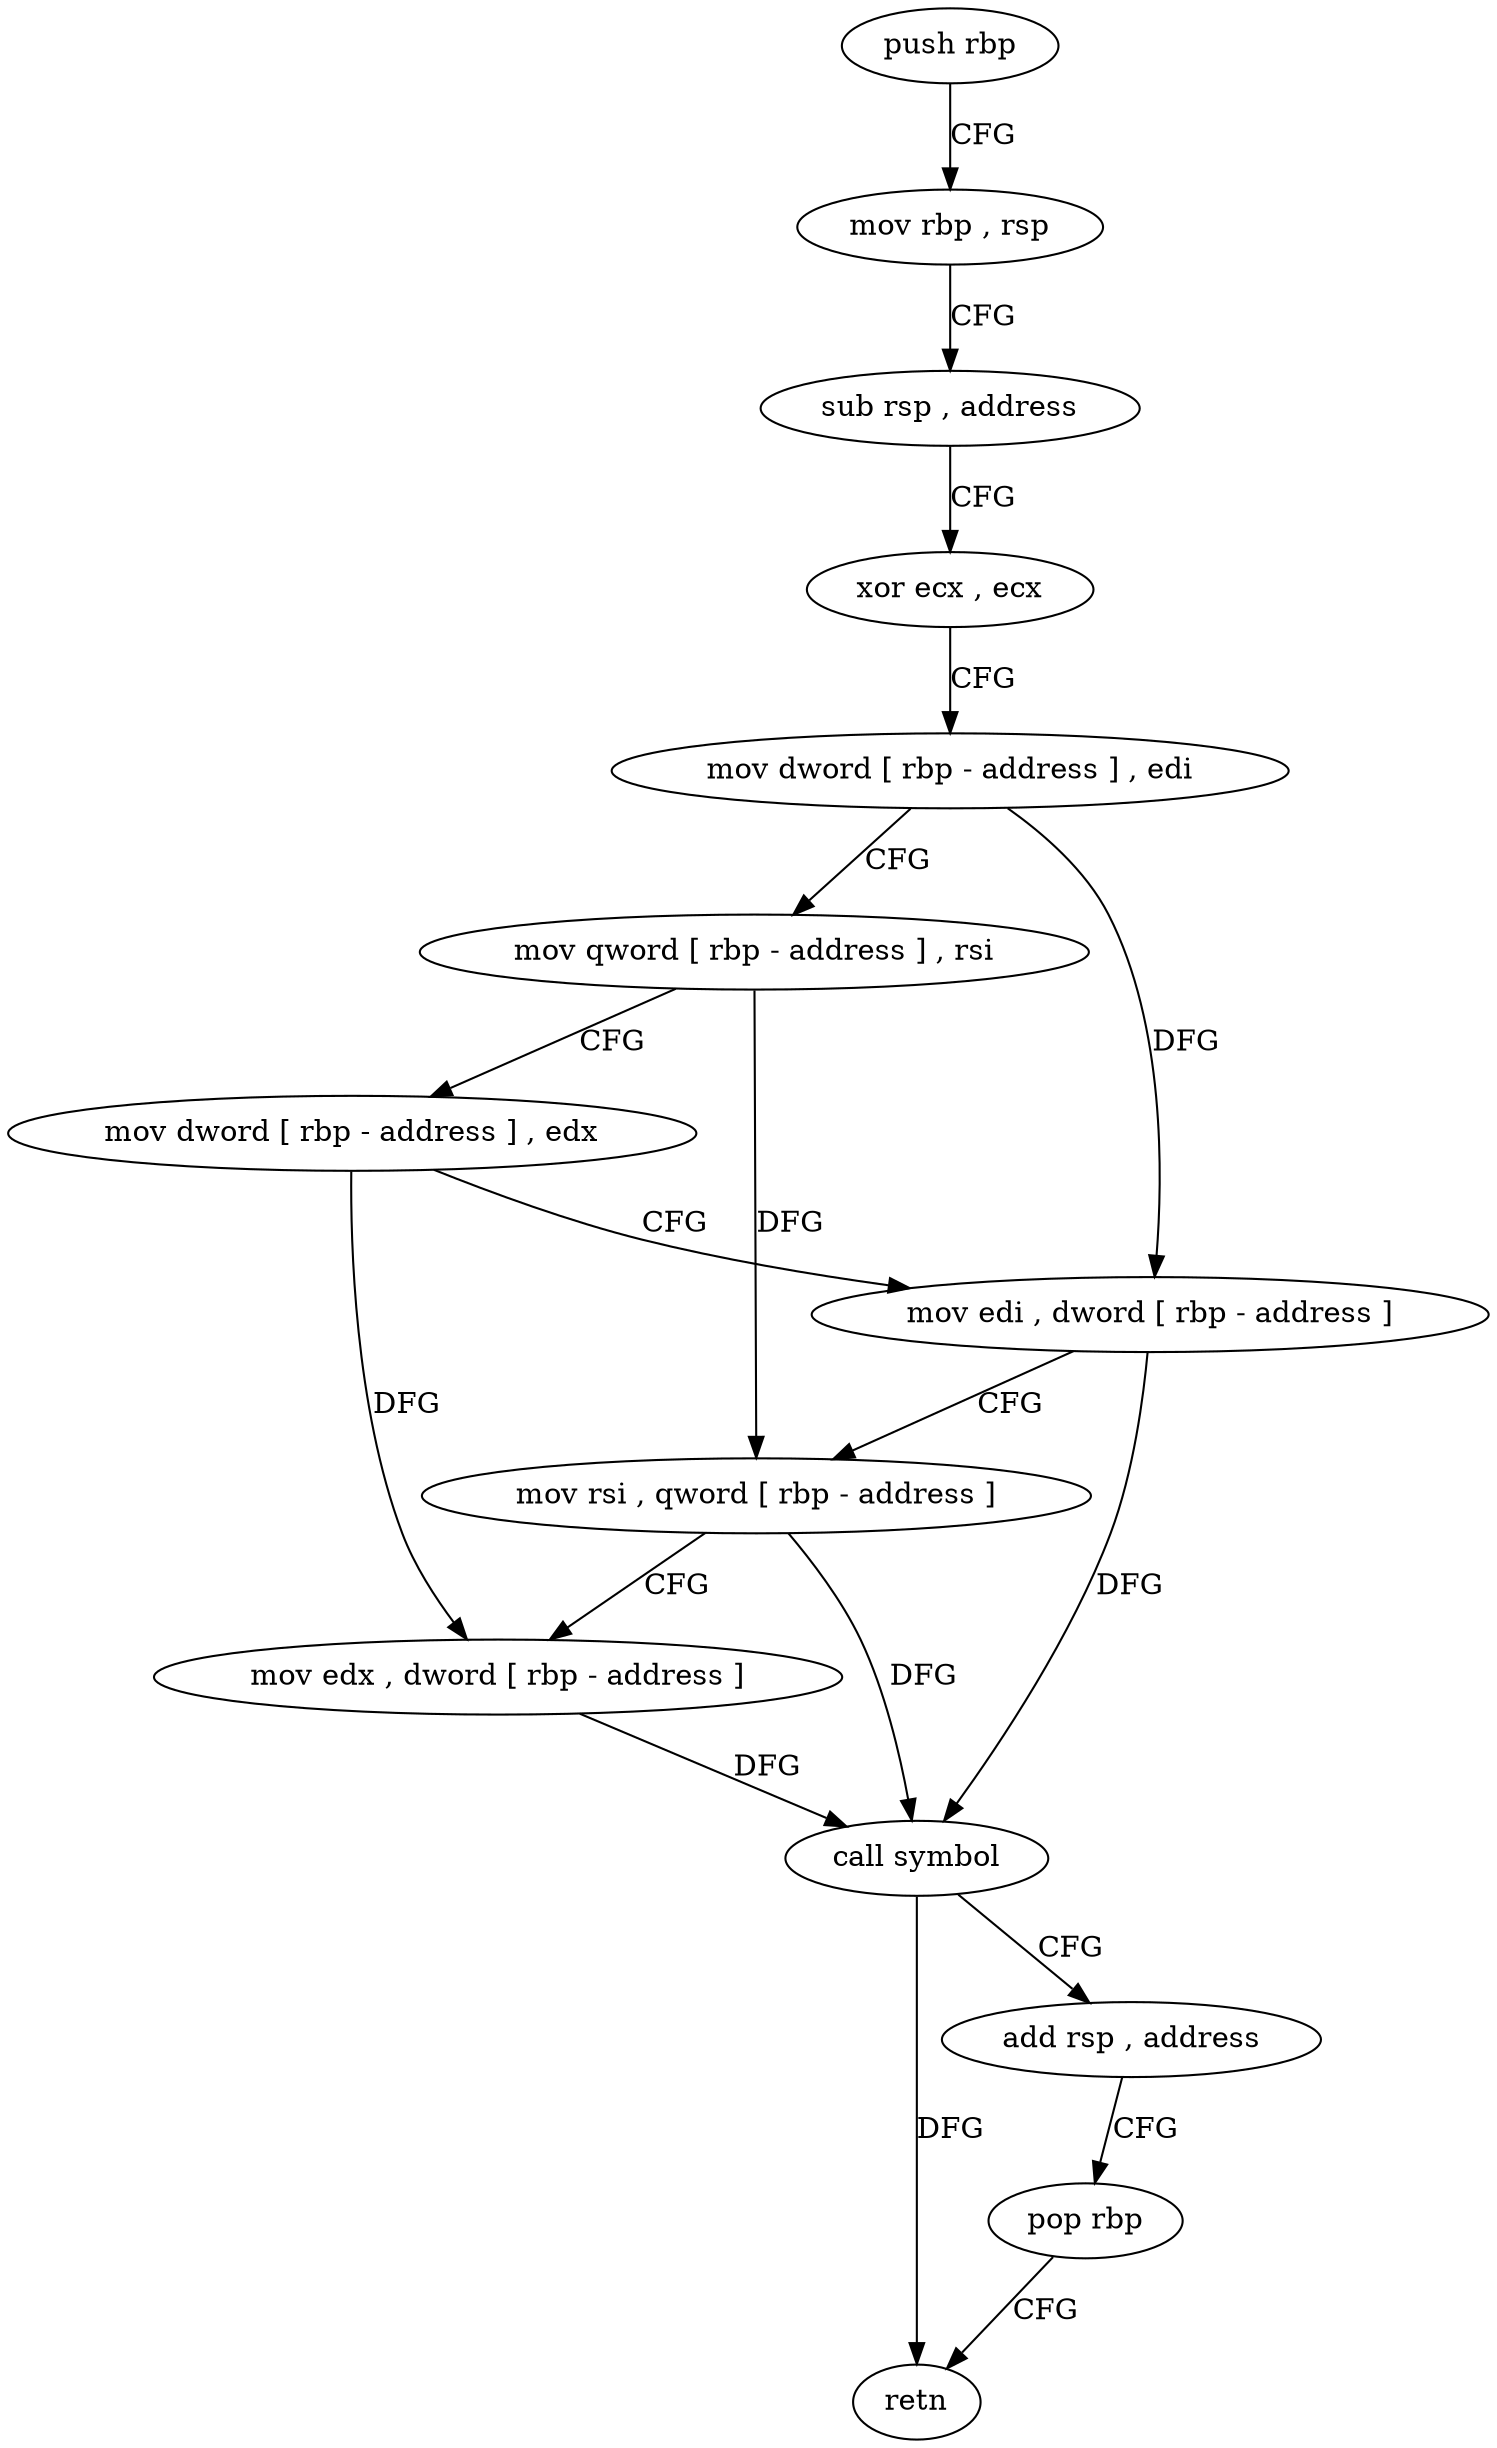 digraph "func" {
"4253008" [label = "push rbp" ]
"4253009" [label = "mov rbp , rsp" ]
"4253012" [label = "sub rsp , address" ]
"4253016" [label = "xor ecx , ecx" ]
"4253018" [label = "mov dword [ rbp - address ] , edi" ]
"4253021" [label = "mov qword [ rbp - address ] , rsi" ]
"4253025" [label = "mov dword [ rbp - address ] , edx" ]
"4253028" [label = "mov edi , dword [ rbp - address ]" ]
"4253031" [label = "mov rsi , qword [ rbp - address ]" ]
"4253035" [label = "mov edx , dword [ rbp - address ]" ]
"4253038" [label = "call symbol" ]
"4253043" [label = "add rsp , address" ]
"4253047" [label = "pop rbp" ]
"4253048" [label = "retn" ]
"4253008" -> "4253009" [ label = "CFG" ]
"4253009" -> "4253012" [ label = "CFG" ]
"4253012" -> "4253016" [ label = "CFG" ]
"4253016" -> "4253018" [ label = "CFG" ]
"4253018" -> "4253021" [ label = "CFG" ]
"4253018" -> "4253028" [ label = "DFG" ]
"4253021" -> "4253025" [ label = "CFG" ]
"4253021" -> "4253031" [ label = "DFG" ]
"4253025" -> "4253028" [ label = "CFG" ]
"4253025" -> "4253035" [ label = "DFG" ]
"4253028" -> "4253031" [ label = "CFG" ]
"4253028" -> "4253038" [ label = "DFG" ]
"4253031" -> "4253035" [ label = "CFG" ]
"4253031" -> "4253038" [ label = "DFG" ]
"4253035" -> "4253038" [ label = "DFG" ]
"4253038" -> "4253043" [ label = "CFG" ]
"4253038" -> "4253048" [ label = "DFG" ]
"4253043" -> "4253047" [ label = "CFG" ]
"4253047" -> "4253048" [ label = "CFG" ]
}
